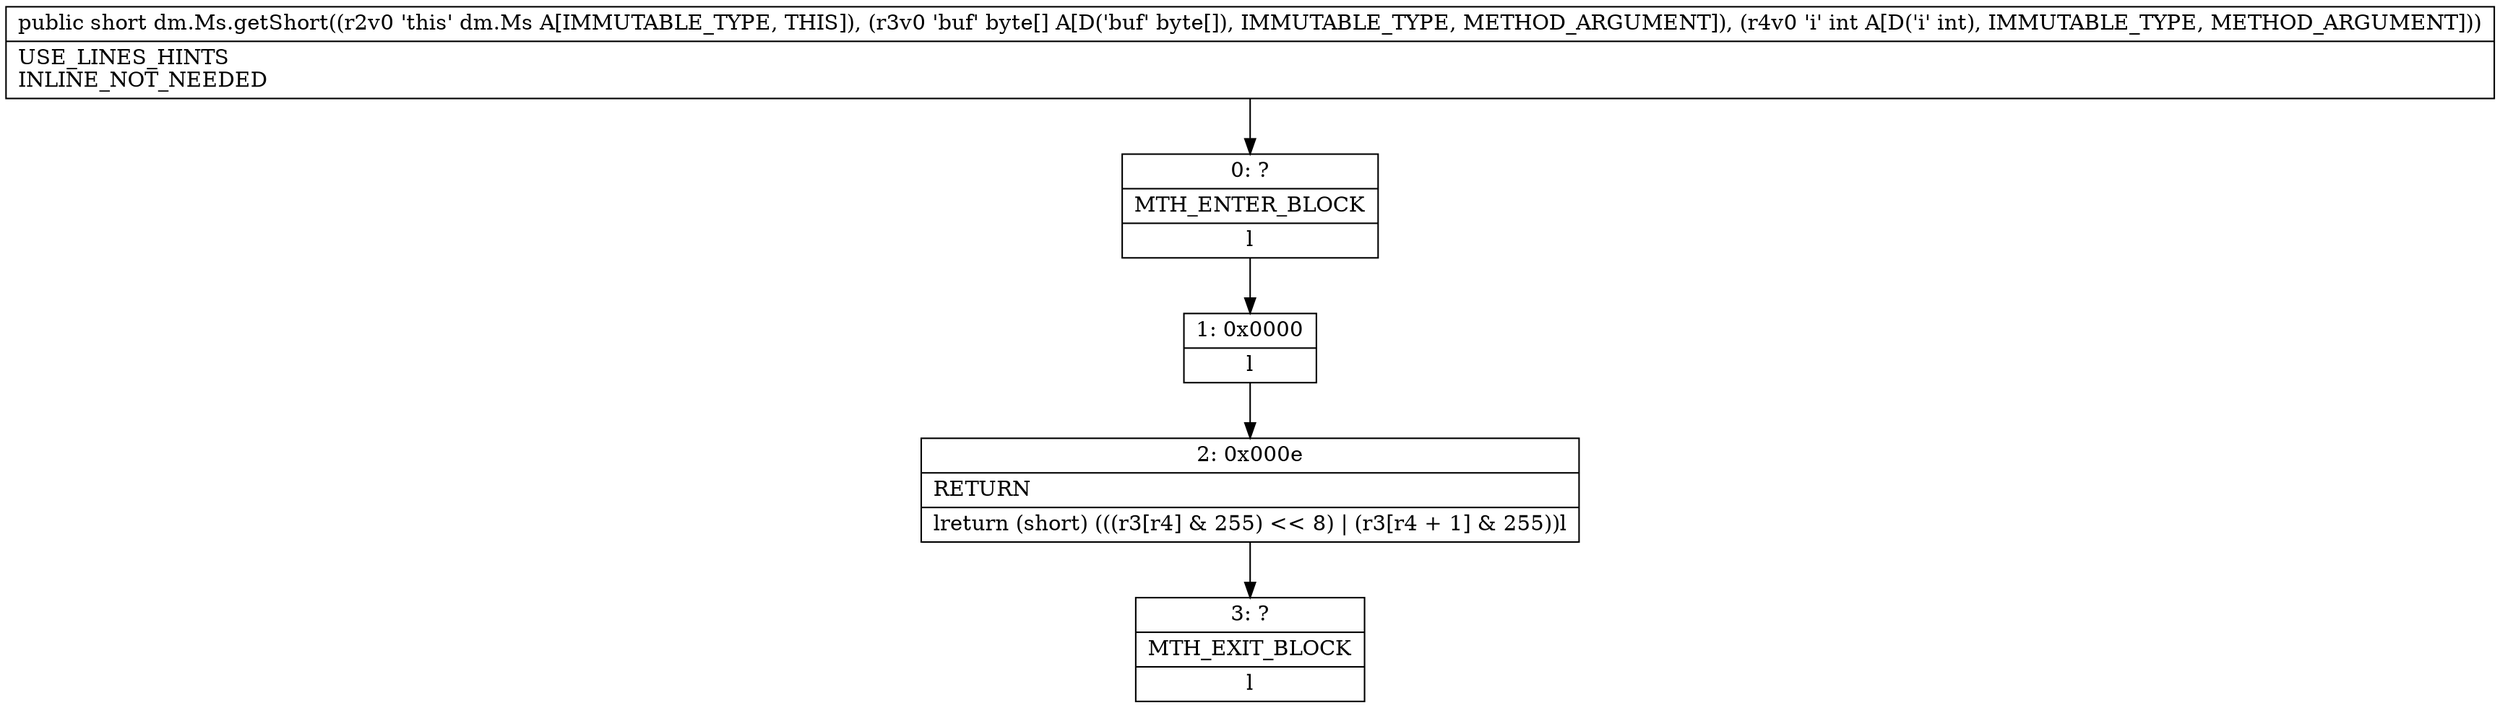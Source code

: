 digraph "CFG fordm.Ms.getShort([BI)S" {
Node_0 [shape=record,label="{0\:\ ?|MTH_ENTER_BLOCK\l|l}"];
Node_1 [shape=record,label="{1\:\ 0x0000|l}"];
Node_2 [shape=record,label="{2\:\ 0x000e|RETURN\l|lreturn (short) (((r3[r4] & 255) \<\< 8) \| (r3[r4 + 1] & 255))l}"];
Node_3 [shape=record,label="{3\:\ ?|MTH_EXIT_BLOCK\l|l}"];
MethodNode[shape=record,label="{public short dm.Ms.getShort((r2v0 'this' dm.Ms A[IMMUTABLE_TYPE, THIS]), (r3v0 'buf' byte[] A[D('buf' byte[]), IMMUTABLE_TYPE, METHOD_ARGUMENT]), (r4v0 'i' int A[D('i' int), IMMUTABLE_TYPE, METHOD_ARGUMENT]))  | USE_LINES_HINTS\lINLINE_NOT_NEEDED\l}"];
MethodNode -> Node_0;
Node_0 -> Node_1;
Node_1 -> Node_2;
Node_2 -> Node_3;
}

